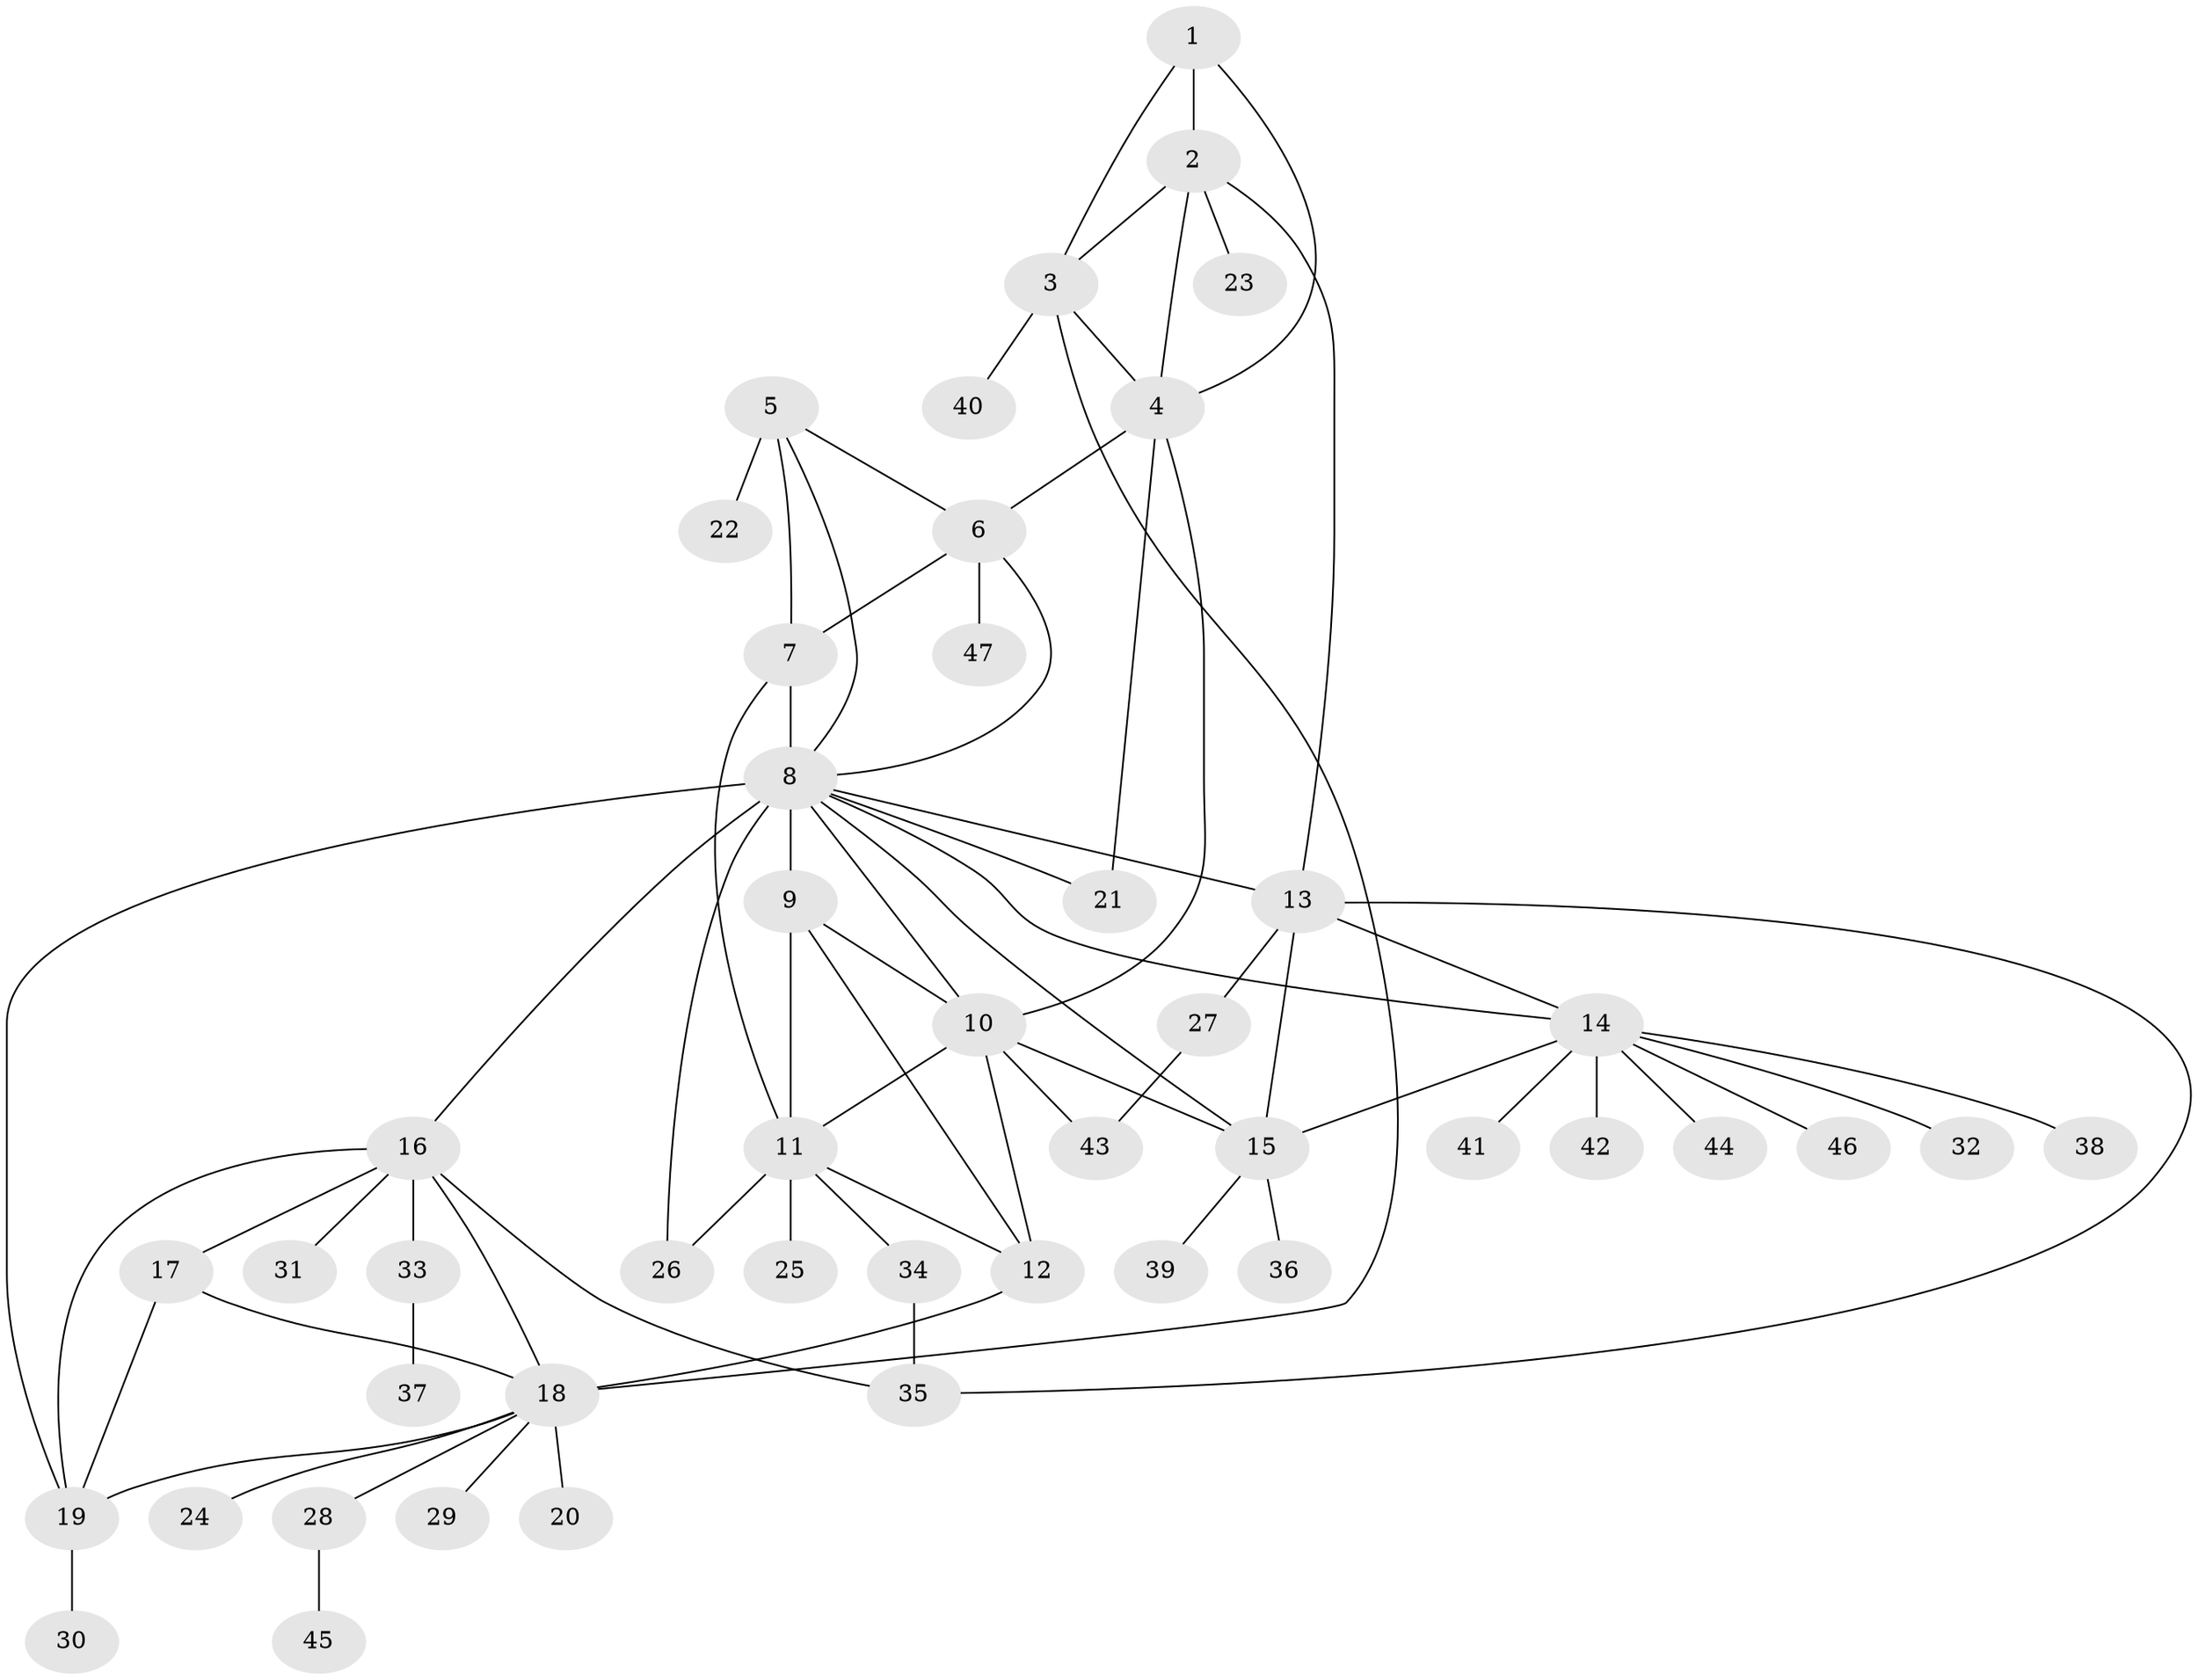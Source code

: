 // original degree distribution, {4: 0.03296703296703297, 6: 0.054945054945054944, 9: 0.02197802197802198, 7: 0.03296703296703297, 12: 0.01098901098901099, 3: 0.054945054945054944, 8: 0.03296703296703297, 5: 0.01098901098901099, 10: 0.01098901098901099, 13: 0.01098901098901099, 1: 0.5934065934065934, 2: 0.13186813186813187}
// Generated by graph-tools (version 1.1) at 2025/37/03/09/25 02:37:14]
// undirected, 47 vertices, 74 edges
graph export_dot {
graph [start="1"]
  node [color=gray90,style=filled];
  1;
  2;
  3;
  4;
  5;
  6;
  7;
  8;
  9;
  10;
  11;
  12;
  13;
  14;
  15;
  16;
  17;
  18;
  19;
  20;
  21;
  22;
  23;
  24;
  25;
  26;
  27;
  28;
  29;
  30;
  31;
  32;
  33;
  34;
  35;
  36;
  37;
  38;
  39;
  40;
  41;
  42;
  43;
  44;
  45;
  46;
  47;
  1 -- 2 [weight=1.0];
  1 -- 3 [weight=1.0];
  1 -- 4 [weight=1.0];
  2 -- 3 [weight=1.0];
  2 -- 4 [weight=1.0];
  2 -- 13 [weight=1.0];
  2 -- 23 [weight=1.0];
  3 -- 4 [weight=1.0];
  3 -- 18 [weight=1.0];
  3 -- 40 [weight=1.0];
  4 -- 6 [weight=1.0];
  4 -- 10 [weight=1.0];
  4 -- 21 [weight=3.0];
  5 -- 6 [weight=1.0];
  5 -- 7 [weight=1.0];
  5 -- 8 [weight=1.0];
  5 -- 22 [weight=3.0];
  6 -- 7 [weight=1.0];
  6 -- 8 [weight=1.0];
  6 -- 47 [weight=1.0];
  7 -- 8 [weight=8.0];
  7 -- 11 [weight=1.0];
  8 -- 9 [weight=1.0];
  8 -- 10 [weight=1.0];
  8 -- 13 [weight=1.0];
  8 -- 14 [weight=1.0];
  8 -- 15 [weight=1.0];
  8 -- 16 [weight=1.0];
  8 -- 19 [weight=1.0];
  8 -- 21 [weight=1.0];
  8 -- 26 [weight=1.0];
  9 -- 10 [weight=1.0];
  9 -- 11 [weight=2.0];
  9 -- 12 [weight=1.0];
  10 -- 11 [weight=1.0];
  10 -- 12 [weight=1.0];
  10 -- 15 [weight=1.0];
  10 -- 43 [weight=1.0];
  11 -- 12 [weight=1.0];
  11 -- 25 [weight=1.0];
  11 -- 26 [weight=1.0];
  11 -- 34 [weight=1.0];
  12 -- 18 [weight=1.0];
  13 -- 14 [weight=1.0];
  13 -- 15 [weight=1.0];
  13 -- 27 [weight=2.0];
  13 -- 35 [weight=1.0];
  14 -- 15 [weight=1.0];
  14 -- 32 [weight=1.0];
  14 -- 38 [weight=1.0];
  14 -- 41 [weight=1.0];
  14 -- 42 [weight=1.0];
  14 -- 44 [weight=1.0];
  14 -- 46 [weight=1.0];
  15 -- 36 [weight=1.0];
  15 -- 39 [weight=1.0];
  16 -- 17 [weight=1.0];
  16 -- 18 [weight=1.0];
  16 -- 19 [weight=1.0];
  16 -- 31 [weight=1.0];
  16 -- 33 [weight=1.0];
  16 -- 35 [weight=1.0];
  17 -- 18 [weight=1.0];
  17 -- 19 [weight=1.0];
  18 -- 19 [weight=1.0];
  18 -- 20 [weight=4.0];
  18 -- 24 [weight=1.0];
  18 -- 28 [weight=1.0];
  18 -- 29 [weight=1.0];
  19 -- 30 [weight=1.0];
  27 -- 43 [weight=1.0];
  28 -- 45 [weight=1.0];
  33 -- 37 [weight=1.0];
  34 -- 35 [weight=2.0];
}
